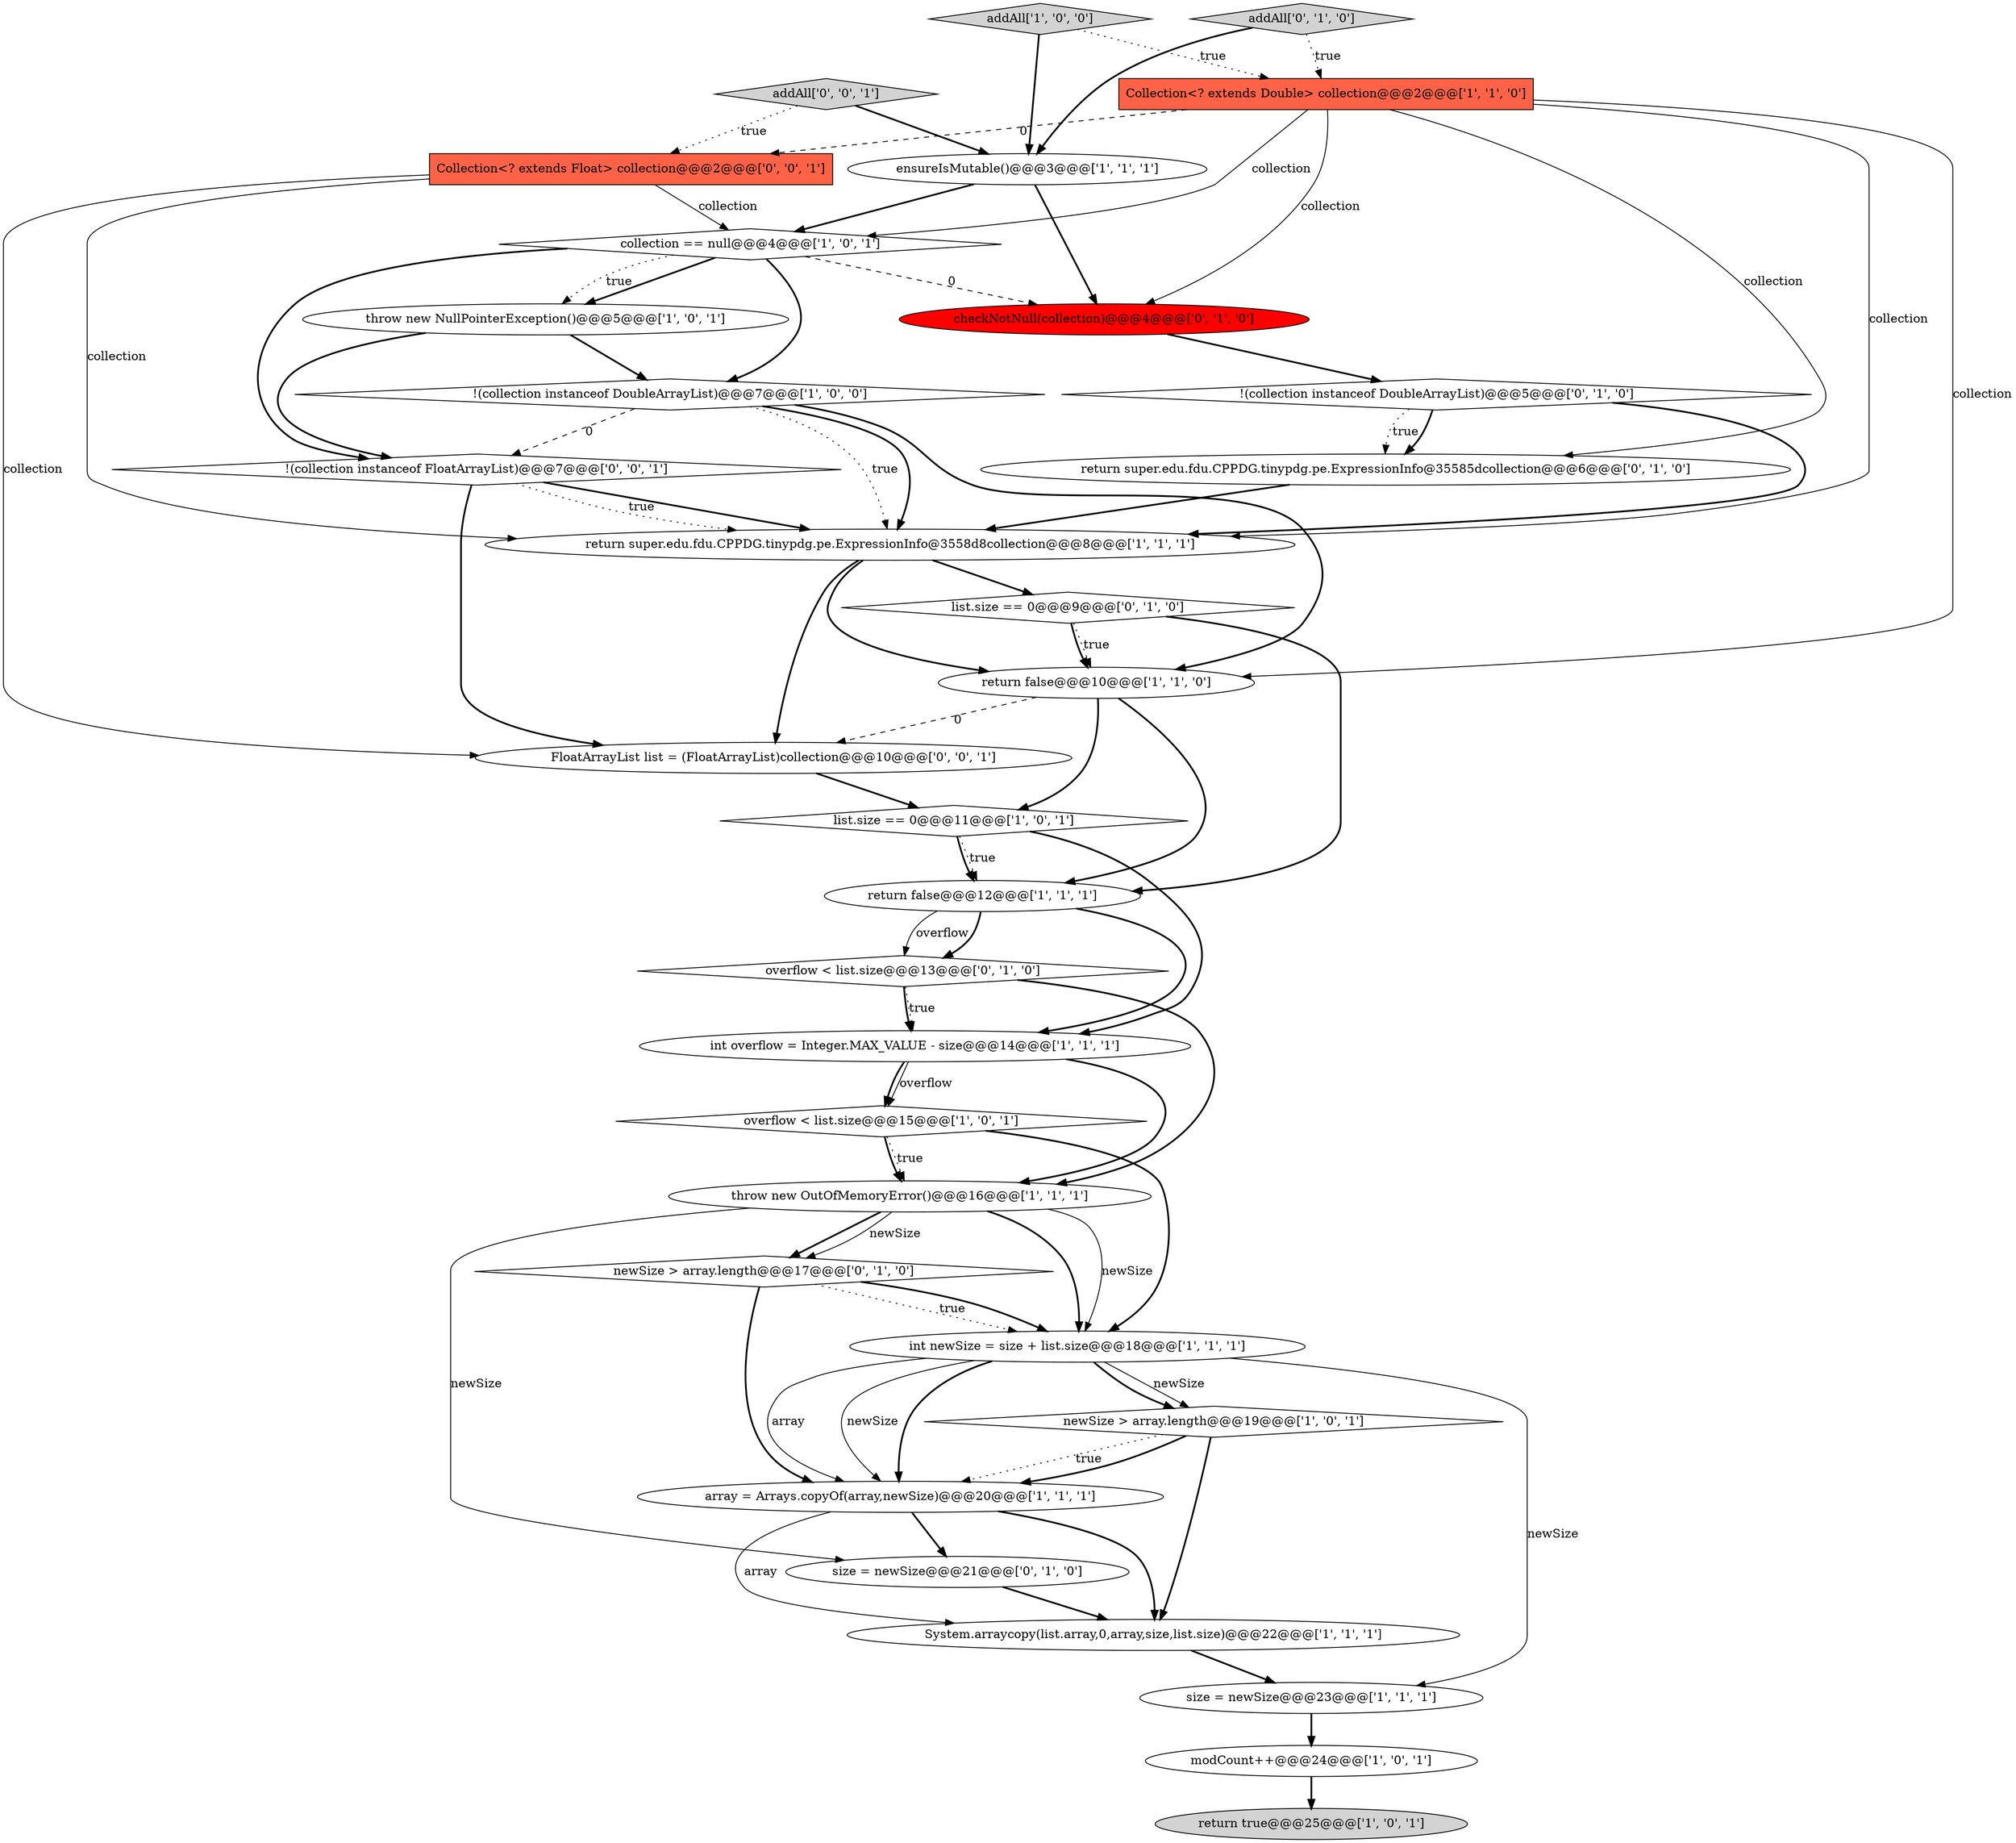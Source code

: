 digraph {
23 [style = filled, label = "size = newSize@@@21@@@['0', '1', '0']", fillcolor = white, shape = ellipse image = "AAA0AAABBB2BBB"];
28 [style = filled, label = "FloatArrayList list = (FloatArrayList)collection@@@10@@@['0', '0', '1']", fillcolor = white, shape = ellipse image = "AAA0AAABBB3BBB"];
16 [style = filled, label = "int overflow = Integer.MAX_VALUE - size@@@14@@@['1', '1', '1']", fillcolor = white, shape = ellipse image = "AAA0AAABBB1BBB"];
22 [style = filled, label = "overflow < list.size@@@13@@@['0', '1', '0']", fillcolor = white, shape = diamond image = "AAA0AAABBB2BBB"];
24 [style = filled, label = "addAll['0', '1', '0']", fillcolor = lightgray, shape = diamond image = "AAA0AAABBB2BBB"];
21 [style = filled, label = "checkNotNull(collection)@@@4@@@['0', '1', '0']", fillcolor = red, shape = ellipse image = "AAA1AAABBB2BBB"];
2 [style = filled, label = "throw new OutOfMemoryError()@@@16@@@['1', '1', '1']", fillcolor = white, shape = ellipse image = "AAA0AAABBB1BBB"];
15 [style = filled, label = "collection == null@@@4@@@['1', '0', '1']", fillcolor = white, shape = diamond image = "AAA0AAABBB1BBB"];
6 [style = filled, label = "throw new NullPointerException()@@@5@@@['1', '0', '1']", fillcolor = white, shape = ellipse image = "AAA0AAABBB1BBB"];
20 [style = filled, label = "return super.edu.fdu.CPPDG.tinypdg.pe.ExpressionInfo@35585dcollection@@@6@@@['0', '1', '0']", fillcolor = white, shape = ellipse image = "AAA0AAABBB2BBB"];
14 [style = filled, label = "list.size == 0@@@11@@@['1', '0', '1']", fillcolor = white, shape = diamond image = "AAA0AAABBB1BBB"];
1 [style = filled, label = "return false@@@10@@@['1', '1', '0']", fillcolor = white, shape = ellipse image = "AAA0AAABBB1BBB"];
13 [style = filled, label = "Collection<? extends Double> collection@@@2@@@['1', '1', '0']", fillcolor = tomato, shape = box image = "AAA0AAABBB1BBB"];
8 [style = filled, label = "System.arraycopy(list.array,0,array,size,list.size)@@@22@@@['1', '1', '1']", fillcolor = white, shape = ellipse image = "AAA0AAABBB1BBB"];
19 [style = filled, label = "return true@@@25@@@['1', '0', '1']", fillcolor = lightgray, shape = ellipse image = "AAA0AAABBB1BBB"];
11 [style = filled, label = "ensureIsMutable()@@@3@@@['1', '1', '1']", fillcolor = white, shape = ellipse image = "AAA0AAABBB1BBB"];
0 [style = filled, label = "modCount++@@@24@@@['1', '0', '1']", fillcolor = white, shape = ellipse image = "AAA0AAABBB1BBB"];
5 [style = filled, label = "addAll['1', '0', '0']", fillcolor = lightgray, shape = diamond image = "AAA0AAABBB1BBB"];
10 [style = filled, label = "size = newSize@@@23@@@['1', '1', '1']", fillcolor = white, shape = ellipse image = "AAA0AAABBB1BBB"];
26 [style = filled, label = "newSize > array.length@@@17@@@['0', '1', '0']", fillcolor = white, shape = diamond image = "AAA0AAABBB2BBB"];
3 [style = filled, label = "array = Arrays.copyOf(array,newSize)@@@20@@@['1', '1', '1']", fillcolor = white, shape = ellipse image = "AAA0AAABBB1BBB"];
4 [style = filled, label = "return super.edu.fdu.CPPDG.tinypdg.pe.ExpressionInfo@3558d8collection@@@8@@@['1', '1', '1']", fillcolor = white, shape = ellipse image = "AAA0AAABBB1BBB"];
17 [style = filled, label = "newSize > array.length@@@19@@@['1', '0', '1']", fillcolor = white, shape = diamond image = "AAA0AAABBB1BBB"];
25 [style = filled, label = "!(collection instanceof DoubleArrayList)@@@5@@@['0', '1', '0']", fillcolor = white, shape = diamond image = "AAA0AAABBB2BBB"];
18 [style = filled, label = "int newSize = size + list.size@@@18@@@['1', '1', '1']", fillcolor = white, shape = ellipse image = "AAA0AAABBB1BBB"];
12 [style = filled, label = "return false@@@12@@@['1', '1', '1']", fillcolor = white, shape = ellipse image = "AAA0AAABBB1BBB"];
31 [style = filled, label = "!(collection instanceof FloatArrayList)@@@7@@@['0', '0', '1']", fillcolor = white, shape = diamond image = "AAA0AAABBB3BBB"];
27 [style = filled, label = "list.size == 0@@@9@@@['0', '1', '0']", fillcolor = white, shape = diamond image = "AAA0AAABBB2BBB"];
29 [style = filled, label = "addAll['0', '0', '1']", fillcolor = lightgray, shape = diamond image = "AAA0AAABBB3BBB"];
9 [style = filled, label = "!(collection instanceof DoubleArrayList)@@@7@@@['1', '0', '0']", fillcolor = white, shape = diamond image = "AAA0AAABBB1BBB"];
30 [style = filled, label = "Collection<? extends Float> collection@@@2@@@['0', '0', '1']", fillcolor = tomato, shape = box image = "AAA0AAABBB3BBB"];
7 [style = filled, label = "overflow < list.size@@@15@@@['1', '0', '1']", fillcolor = white, shape = diamond image = "AAA0AAABBB1BBB"];
8->10 [style = bold, label=""];
18->3 [style = bold, label=""];
27->1 [style = dotted, label="true"];
2->26 [style = bold, label=""];
12->22 [style = solid, label="overflow"];
16->7 [style = bold, label=""];
28->14 [style = bold, label=""];
13->15 [style = solid, label="collection"];
5->13 [style = dotted, label="true"];
24->11 [style = bold, label=""];
22->16 [style = dotted, label="true"];
1->12 [style = bold, label=""];
13->4 [style = solid, label="collection"];
2->18 [style = solid, label="newSize"];
12->22 [style = bold, label=""];
18->3 [style = solid, label="array"];
14->16 [style = bold, label=""];
2->26 [style = solid, label="newSize"];
14->12 [style = dotted, label="true"];
27->12 [style = bold, label=""];
0->19 [style = bold, label=""];
2->18 [style = bold, label=""];
31->4 [style = bold, label=""];
21->25 [style = bold, label=""];
23->8 [style = bold, label=""];
17->3 [style = dotted, label="true"];
3->23 [style = bold, label=""];
9->31 [style = dashed, label="0"];
15->31 [style = bold, label=""];
2->23 [style = solid, label="newSize"];
15->9 [style = bold, label=""];
30->15 [style = solid, label="collection"];
7->2 [style = bold, label=""];
25->20 [style = dotted, label="true"];
10->0 [style = bold, label=""];
30->4 [style = solid, label="collection"];
16->7 [style = solid, label="overflow"];
18->17 [style = solid, label="newSize"];
9->4 [style = dotted, label="true"];
26->18 [style = dotted, label="true"];
5->11 [style = bold, label=""];
31->28 [style = bold, label=""];
9->1 [style = bold, label=""];
13->1 [style = solid, label="collection"];
29->11 [style = bold, label=""];
18->3 [style = solid, label="newSize"];
24->13 [style = dotted, label="true"];
17->8 [style = bold, label=""];
7->2 [style = dotted, label="true"];
22->2 [style = bold, label=""];
22->16 [style = bold, label=""];
26->3 [style = bold, label=""];
11->21 [style = bold, label=""];
15->21 [style = dashed, label="0"];
1->28 [style = dashed, label="0"];
3->8 [style = solid, label="array"];
13->20 [style = solid, label="collection"];
25->20 [style = bold, label=""];
13->21 [style = solid, label="collection"];
3->8 [style = bold, label=""];
17->3 [style = bold, label=""];
7->18 [style = bold, label=""];
4->1 [style = bold, label=""];
27->1 [style = bold, label=""];
18->10 [style = solid, label="newSize"];
9->4 [style = bold, label=""];
18->17 [style = bold, label=""];
25->4 [style = bold, label=""];
15->6 [style = bold, label=""];
12->16 [style = bold, label=""];
16->2 [style = bold, label=""];
4->28 [style = bold, label=""];
11->15 [style = bold, label=""];
20->4 [style = bold, label=""];
6->31 [style = bold, label=""];
15->6 [style = dotted, label="true"];
14->12 [style = bold, label=""];
4->27 [style = bold, label=""];
29->30 [style = dotted, label="true"];
30->28 [style = solid, label="collection"];
1->14 [style = bold, label=""];
6->9 [style = bold, label=""];
31->4 [style = dotted, label="true"];
13->30 [style = dashed, label="0"];
26->18 [style = bold, label=""];
}
